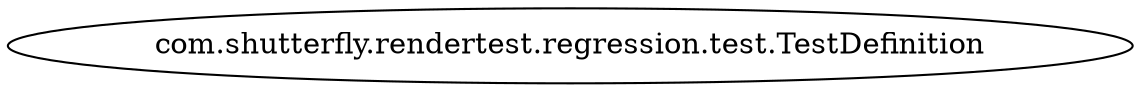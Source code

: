 digraph dependencyGraph {
 concentrate=true;
 rankdir="LR"; 
ranksep="2.0";
"com.shutterfly.rendertest.regression.test.TestDefinition"; 
}